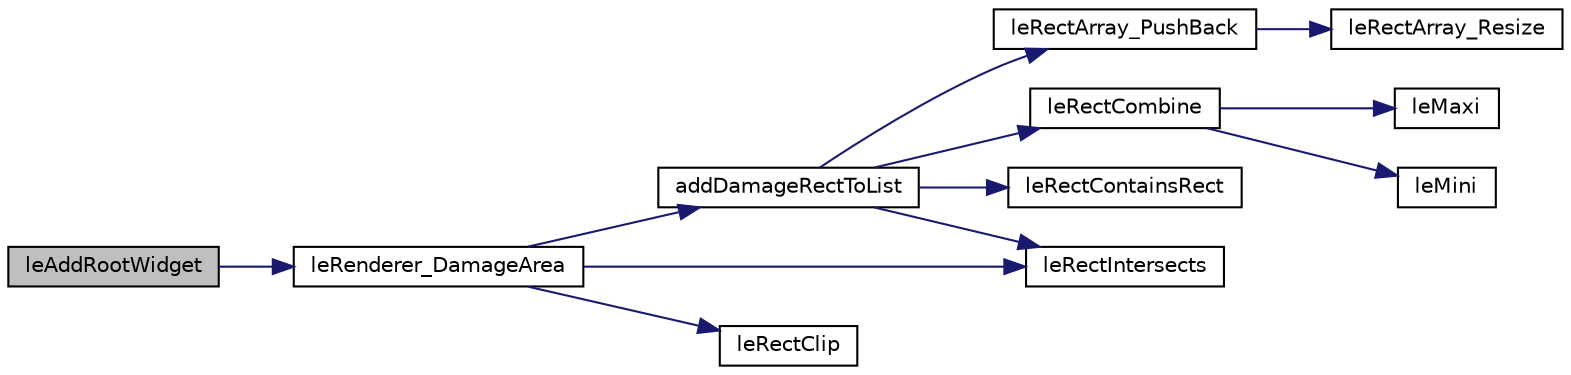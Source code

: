 digraph "leAddRootWidget"
{
 // LATEX_PDF_SIZE
  edge [fontname="Helvetica",fontsize="10",labelfontname="Helvetica",labelfontsize="10"];
  node [fontname="Helvetica",fontsize="10",shape=record];
  rankdir="LR";
  Node1 [label="leAddRootWidget",height=0.2,width=0.4,color="black", fillcolor="grey75", style="filled", fontcolor="black",tooltip=" "];
  Node1 -> Node2 [color="midnightblue",fontsize="10",style="solid",fontname="Helvetica"];
  Node2 [label="leRenderer_DamageArea",height=0.2,width=0.4,color="black", fillcolor="white", style="filled",URL="$legato__renderer_8c.html#a770f9b81872402ad606748cc26c5647b",tooltip=" "];
  Node2 -> Node3 [color="midnightblue",fontsize="10",style="solid",fontname="Helvetica"];
  Node3 [label="addDamageRectToList",height=0.2,width=0.4,color="black", fillcolor="white", style="filled",URL="$legato__renderer_8c.html#aacff61f67b6e642ceef1a959905b90f9",tooltip=" "];
  Node3 -> Node4 [color="midnightblue",fontsize="10",style="solid",fontname="Helvetica"];
  Node4 [label="leRectArray_PushBack",height=0.2,width=0.4,color="black", fillcolor="white", style="filled",URL="$legato__rectarray_8c.html#a1924fab32033596292d6a683ef16b118",tooltip=" "];
  Node4 -> Node5 [color="midnightblue",fontsize="10",style="solid",fontname="Helvetica"];
  Node5 [label="leRectArray_Resize",height=0.2,width=0.4,color="black", fillcolor="white", style="filled",URL="$legato__rectarray_8c.html#a6123326d02489c988cf6eabc17c04d71",tooltip=" "];
  Node3 -> Node6 [color="midnightblue",fontsize="10",style="solid",fontname="Helvetica"];
  Node6 [label="leRectCombine",height=0.2,width=0.4,color="black", fillcolor="white", style="filled",URL="$legato__rect_8c.html#a534b1791548521c3b921bde50afcc147",tooltip=" "];
  Node6 -> Node7 [color="midnightblue",fontsize="10",style="solid",fontname="Helvetica"];
  Node7 [label="leMaxi",height=0.2,width=0.4,color="black", fillcolor="white", style="filled",URL="$legato__math_8c.html#ad18906fa6b720a0b645b678857ceff36",tooltip=" "];
  Node6 -> Node8 [color="midnightblue",fontsize="10",style="solid",fontname="Helvetica"];
  Node8 [label="leMini",height=0.2,width=0.4,color="black", fillcolor="white", style="filled",URL="$legato__math_8c.html#a95b7ddc3938ddbfb90bc1a99268c2c8e",tooltip=" "];
  Node3 -> Node9 [color="midnightblue",fontsize="10",style="solid",fontname="Helvetica"];
  Node9 [label="leRectContainsRect",height=0.2,width=0.4,color="black", fillcolor="white", style="filled",URL="$legato__rect_8c.html#ab6d15071824a10441f7d84399b20c275",tooltip=" "];
  Node3 -> Node10 [color="midnightblue",fontsize="10",style="solid",fontname="Helvetica"];
  Node10 [label="leRectIntersects",height=0.2,width=0.4,color="black", fillcolor="white", style="filled",URL="$legato__rect_8c.html#a3ae2e8d6ed6a3a5af11b9273fb02195d",tooltip=" "];
  Node2 -> Node11 [color="midnightblue",fontsize="10",style="solid",fontname="Helvetica"];
  Node11 [label="leRectClip",height=0.2,width=0.4,color="black", fillcolor="white", style="filled",URL="$legato__rect_8c.html#ac19d2a378a0bed1eb149afa2c07256be",tooltip=" "];
  Node2 -> Node10 [color="midnightblue",fontsize="10",style="solid",fontname="Helvetica"];
}

